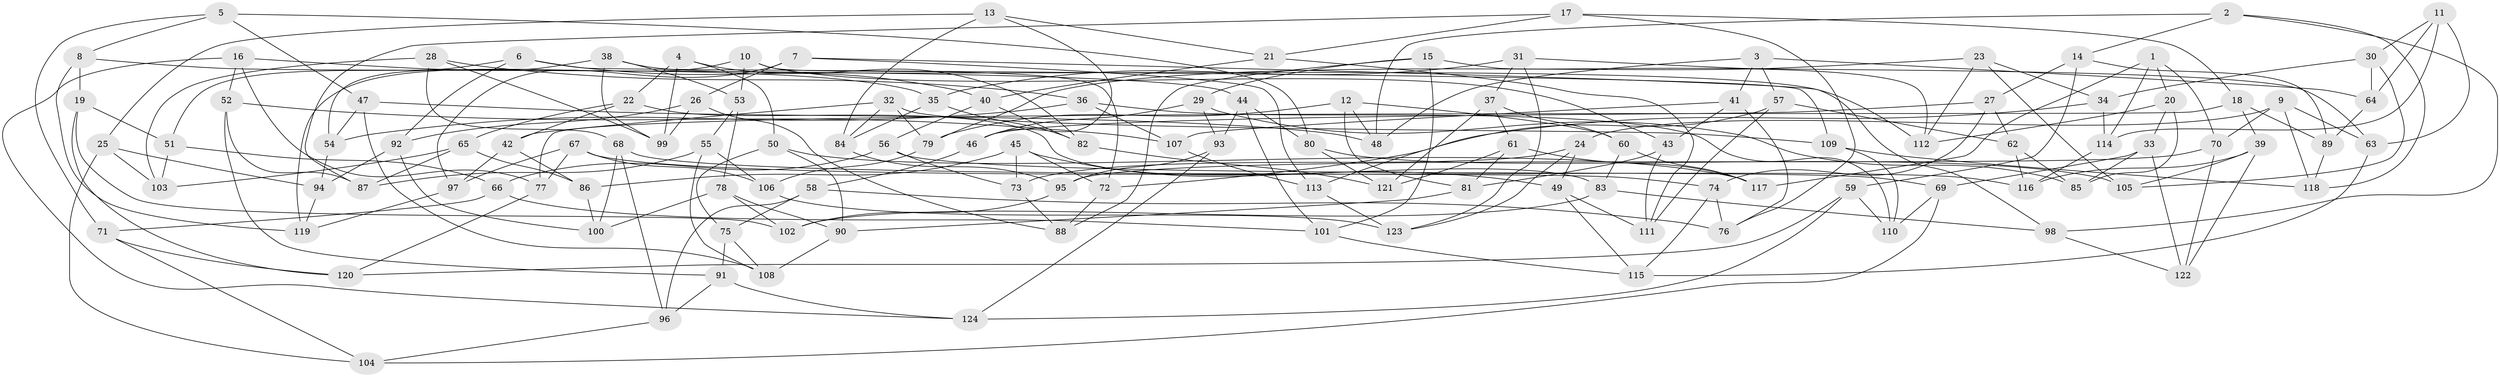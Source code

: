 // coarse degree distribution, {4: 0.4444444444444444, 6: 0.48148148148148145, 3: 0.024691358024691357, 5: 0.04938271604938271}
// Generated by graph-tools (version 1.1) at 2025/42/03/06/25 10:42:20]
// undirected, 124 vertices, 248 edges
graph export_dot {
graph [start="1"]
  node [color=gray90,style=filled];
  1;
  2;
  3;
  4;
  5;
  6;
  7;
  8;
  9;
  10;
  11;
  12;
  13;
  14;
  15;
  16;
  17;
  18;
  19;
  20;
  21;
  22;
  23;
  24;
  25;
  26;
  27;
  28;
  29;
  30;
  31;
  32;
  33;
  34;
  35;
  36;
  37;
  38;
  39;
  40;
  41;
  42;
  43;
  44;
  45;
  46;
  47;
  48;
  49;
  50;
  51;
  52;
  53;
  54;
  55;
  56;
  57;
  58;
  59;
  60;
  61;
  62;
  63;
  64;
  65;
  66;
  67;
  68;
  69;
  70;
  71;
  72;
  73;
  74;
  75;
  76;
  77;
  78;
  79;
  80;
  81;
  82;
  83;
  84;
  85;
  86;
  87;
  88;
  89;
  90;
  91;
  92;
  93;
  94;
  95;
  96;
  97;
  98;
  99;
  100;
  101;
  102;
  103;
  104;
  105;
  106;
  107;
  108;
  109;
  110;
  111;
  112;
  113;
  114;
  115;
  116;
  117;
  118;
  119;
  120;
  121;
  122;
  123;
  124;
  1 -- 117;
  1 -- 20;
  1 -- 70;
  1 -- 114;
  2 -- 48;
  2 -- 14;
  2 -- 98;
  2 -- 118;
  3 -- 48;
  3 -- 57;
  3 -- 64;
  3 -- 41;
  4 -- 82;
  4 -- 22;
  4 -- 50;
  4 -- 99;
  5 -- 80;
  5 -- 8;
  5 -- 47;
  5 -- 71;
  6 -- 92;
  6 -- 40;
  6 -- 51;
  6 -- 109;
  7 -- 113;
  7 -- 98;
  7 -- 26;
  7 -- 97;
  8 -- 19;
  8 -- 119;
  8 -- 44;
  9 -- 24;
  9 -- 70;
  9 -- 118;
  9 -- 63;
  10 -- 119;
  10 -- 72;
  10 -- 53;
  10 -- 43;
  11 -- 30;
  11 -- 64;
  11 -- 63;
  11 -- 114;
  12 -- 81;
  12 -- 79;
  12 -- 48;
  12 -- 60;
  13 -- 25;
  13 -- 21;
  13 -- 84;
  13 -- 46;
  14 -- 27;
  14 -- 89;
  14 -- 59;
  15 -- 88;
  15 -- 112;
  15 -- 29;
  15 -- 101;
  16 -- 124;
  16 -- 52;
  16 -- 35;
  16 -- 77;
  17 -- 21;
  17 -- 18;
  17 -- 76;
  17 -- 87;
  18 -- 77;
  18 -- 89;
  18 -- 39;
  19 -- 102;
  19 -- 51;
  19 -- 120;
  20 -- 85;
  20 -- 33;
  20 -- 112;
  21 -- 111;
  21 -- 40;
  22 -- 65;
  22 -- 83;
  22 -- 42;
  23 -- 34;
  23 -- 105;
  23 -- 79;
  23 -- 112;
  24 -- 123;
  24 -- 73;
  24 -- 49;
  25 -- 104;
  25 -- 94;
  25 -- 103;
  26 -- 99;
  26 -- 92;
  26 -- 88;
  27 -- 74;
  27 -- 62;
  27 -- 46;
  28 -- 68;
  28 -- 36;
  28 -- 99;
  28 -- 103;
  29 -- 93;
  29 -- 46;
  29 -- 85;
  30 -- 64;
  30 -- 105;
  30 -- 34;
  31 -- 35;
  31 -- 123;
  31 -- 37;
  31 -- 63;
  32 -- 109;
  32 -- 79;
  32 -- 42;
  32 -- 84;
  33 -- 69;
  33 -- 122;
  33 -- 85;
  34 -- 72;
  34 -- 114;
  35 -- 84;
  35 -- 82;
  36 -- 110;
  36 -- 107;
  36 -- 54;
  37 -- 61;
  37 -- 60;
  37 -- 121;
  38 -- 53;
  38 -- 99;
  38 -- 112;
  38 -- 54;
  39 -- 116;
  39 -- 105;
  39 -- 122;
  40 -- 82;
  40 -- 56;
  41 -- 107;
  41 -- 76;
  41 -- 43;
  42 -- 86;
  42 -- 97;
  43 -- 81;
  43 -- 111;
  44 -- 93;
  44 -- 80;
  44 -- 101;
  45 -- 73;
  45 -- 72;
  45 -- 86;
  45 -- 49;
  46 -- 58;
  47 -- 54;
  47 -- 108;
  47 -- 48;
  49 -- 115;
  49 -- 111;
  50 -- 75;
  50 -- 90;
  50 -- 117;
  51 -- 66;
  51 -- 103;
  52 -- 107;
  52 -- 87;
  52 -- 91;
  53 -- 55;
  53 -- 78;
  54 -- 94;
  55 -- 106;
  55 -- 87;
  55 -- 108;
  56 -- 73;
  56 -- 69;
  56 -- 66;
  57 -- 111;
  57 -- 113;
  57 -- 62;
  58 -- 75;
  58 -- 96;
  58 -- 76;
  59 -- 124;
  59 -- 120;
  59 -- 110;
  60 -- 83;
  60 -- 117;
  61 -- 81;
  61 -- 117;
  61 -- 121;
  62 -- 85;
  62 -- 116;
  63 -- 115;
  64 -- 89;
  65 -- 87;
  65 -- 86;
  65 -- 103;
  66 -- 71;
  66 -- 101;
  67 -- 106;
  67 -- 77;
  67 -- 97;
  67 -- 116;
  68 -- 96;
  68 -- 74;
  68 -- 100;
  69 -- 110;
  69 -- 104;
  70 -- 95;
  70 -- 122;
  71 -- 104;
  71 -- 120;
  72 -- 88;
  73 -- 88;
  74 -- 115;
  74 -- 76;
  75 -- 91;
  75 -- 108;
  77 -- 120;
  78 -- 100;
  78 -- 90;
  78 -- 102;
  79 -- 106;
  80 -- 105;
  80 -- 121;
  81 -- 90;
  82 -- 121;
  83 -- 98;
  83 -- 102;
  84 -- 95;
  86 -- 100;
  89 -- 118;
  90 -- 108;
  91 -- 124;
  91 -- 96;
  92 -- 94;
  92 -- 100;
  93 -- 95;
  93 -- 124;
  94 -- 119;
  95 -- 102;
  96 -- 104;
  97 -- 119;
  98 -- 122;
  101 -- 115;
  106 -- 123;
  107 -- 113;
  109 -- 110;
  109 -- 118;
  113 -- 123;
  114 -- 116;
}
